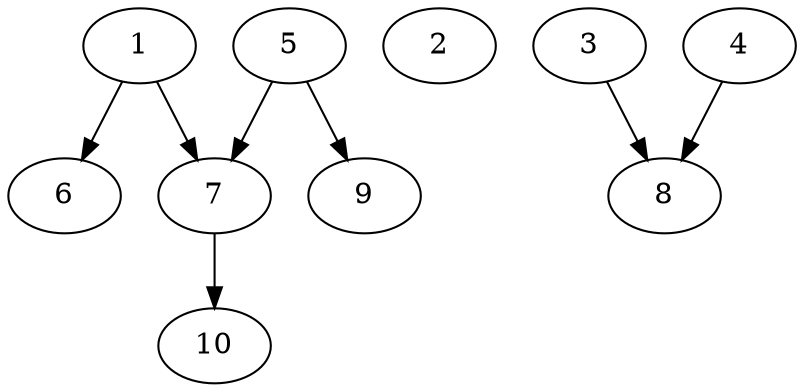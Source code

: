 // DAG automatically generated by daggen at Thu Oct  3 13:58:05 2019
// ./daggen --dot -n 10 --ccr 0.3 --fat 0.7 --regular 0.9 --density 0.6 --mindata 5242880 --maxdata 52428800 
digraph G {
  1 [size="120316587", alpha="0.15", expect_size="36094976"] 
  1 -> 6 [size ="36094976"]
  1 -> 7 [size ="36094976"]
  2 [size="29774507", alpha="0.01", expect_size="8932352"] 
  3 [size="153681920", alpha="0.19", expect_size="46104576"] 
  3 -> 8 [size ="46104576"]
  4 [size="87589547", alpha="0.15", expect_size="26276864"] 
  4 -> 8 [size ="26276864"]
  5 [size="29655040", alpha="0.16", expect_size="8896512"] 
  5 -> 7 [size ="8896512"]
  5 -> 9 [size ="8896512"]
  6 [size="131741013", alpha="0.08", expect_size="39522304"] 
  7 [size="91931307", alpha="0.03", expect_size="27579392"] 
  7 -> 10 [size ="27579392"]
  8 [size="32003413", alpha="0.14", expect_size="9601024"] 
  9 [size="147514027", alpha="0.12", expect_size="44254208"] 
  10 [size="138236587", alpha="0.17", expect_size="41470976"] 
}
